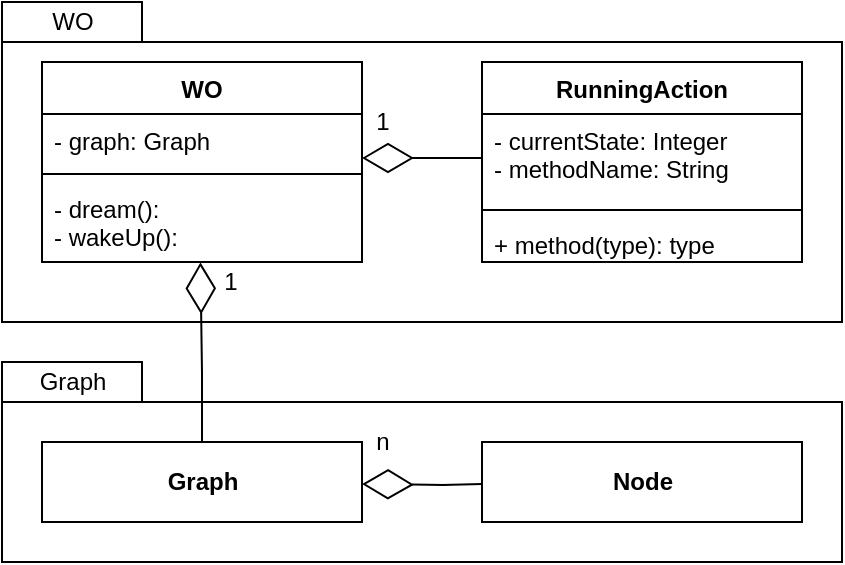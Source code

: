 <mxfile version="19.0.0" type="device"><diagram id="EdChTbSbPXIVpgnE_i2d" name="Page-1"><mxGraphModel dx="1251" dy="683" grid="1" gridSize="10" guides="1" tooltips="1" connect="1" arrows="1" fold="1" page="1" pageScale="1" pageWidth="827" pageHeight="1169" math="0" shadow="0"><root><mxCell id="0"/><mxCell id="1" parent="0"/><mxCell id="PURyV0y4dt4WnxtWhXK6-13" value="" style="shape=folder;fontStyle=1;spacingTop=10;tabWidth=70;tabHeight=20;tabPosition=left;html=1;" vertex="1" parent="1"><mxGeometry x="310" y="470" width="420" height="100" as="geometry"/></mxCell><mxCell id="PURyV0y4dt4WnxtWhXK6-5" value="" style="shape=folder;fontStyle=1;spacingTop=10;tabWidth=70;tabHeight=20;tabPosition=left;html=1;" vertex="1" parent="1"><mxGeometry x="310" y="290" width="420" height="160" as="geometry"/></mxCell><mxCell id="PURyV0y4dt4WnxtWhXK6-1" value="WO" style="swimlane;fontStyle=1;align=center;verticalAlign=top;childLayout=stackLayout;horizontal=1;startSize=26;horizontalStack=0;resizeParent=1;resizeParentMax=0;resizeLast=0;collapsible=1;marginBottom=0;" vertex="1" parent="1"><mxGeometry x="330" y="320" width="160" height="100" as="geometry"/></mxCell><mxCell id="PURyV0y4dt4WnxtWhXK6-2" value="- graph: Graph" style="text;strokeColor=none;fillColor=none;align=left;verticalAlign=top;spacingLeft=4;spacingRight=4;overflow=hidden;rotatable=0;points=[[0,0.5],[1,0.5]];portConstraint=eastwest;" vertex="1" parent="PURyV0y4dt4WnxtWhXK6-1"><mxGeometry y="26" width="160" height="26" as="geometry"/></mxCell><mxCell id="PURyV0y4dt4WnxtWhXK6-3" value="" style="line;strokeWidth=1;fillColor=none;align=left;verticalAlign=middle;spacingTop=-1;spacingLeft=3;spacingRight=3;rotatable=0;labelPosition=right;points=[];portConstraint=eastwest;" vertex="1" parent="PURyV0y4dt4WnxtWhXK6-1"><mxGeometry y="52" width="160" height="8" as="geometry"/></mxCell><mxCell id="PURyV0y4dt4WnxtWhXK6-4" value="- dream():&#10;- wakeUp():&#10;" style="text;strokeColor=none;fillColor=none;align=left;verticalAlign=top;spacingLeft=4;spacingRight=4;overflow=hidden;rotatable=0;points=[[0,0.5],[1,0.5]];portConstraint=eastwest;" vertex="1" parent="PURyV0y4dt4WnxtWhXK6-1"><mxGeometry y="60" width="160" height="40" as="geometry"/></mxCell><mxCell id="PURyV0y4dt4WnxtWhXK6-23" style="edgeStyle=orthogonalEdgeStyle;rounded=0;jumpSize=7;orthogonalLoop=1;jettySize=auto;html=1;exitX=0.5;exitY=0;exitDx=0;exitDy=0;entryX=0.495;entryY=1.005;entryDx=0;entryDy=0;entryPerimeter=0;endArrow=diamondThin;endFill=0;endSize=23;" edge="1" parent="1" source="PURyV0y4dt4WnxtWhXK6-10" target="PURyV0y4dt4WnxtWhXK6-4"><mxGeometry relative="1" as="geometry"/></mxCell><mxCell id="PURyV0y4dt4WnxtWhXK6-10" value="&lt;b&gt;Graph&lt;/b&gt;" style="html=1;" vertex="1" parent="1"><mxGeometry x="330" y="510" width="160" height="40" as="geometry"/></mxCell><mxCell id="PURyV0y4dt4WnxtWhXK6-11" value="&lt;b&gt;Node&lt;/b&gt;" style="html=1;" vertex="1" parent="1"><mxGeometry x="550" y="510" width="160" height="40" as="geometry"/></mxCell><mxCell id="PURyV0y4dt4WnxtWhXK6-14" value="Graph" style="text;html=1;align=center;verticalAlign=middle;resizable=0;points=[];autosize=1;strokeColor=none;fillColor=none;" vertex="1" parent="1"><mxGeometry x="320" y="470" width="50" height="20" as="geometry"/></mxCell><mxCell id="PURyV0y4dt4WnxtWhXK6-15" value="WO" style="text;html=1;align=center;verticalAlign=middle;resizable=0;points=[];autosize=1;strokeColor=none;fillColor=none;" vertex="1" parent="1"><mxGeometry x="325" y="290" width="40" height="20" as="geometry"/></mxCell><mxCell id="PURyV0y4dt4WnxtWhXK6-16" value="RunningAction" style="swimlane;fontStyle=1;align=center;verticalAlign=top;childLayout=stackLayout;horizontal=1;startSize=26;horizontalStack=0;resizeParent=1;resizeParentMax=0;resizeLast=0;collapsible=1;marginBottom=0;" vertex="1" parent="1"><mxGeometry x="550" y="320" width="160" height="100" as="geometry"/></mxCell><mxCell id="PURyV0y4dt4WnxtWhXK6-17" value="- currentState: Integer&#10;- methodName: String" style="text;strokeColor=none;fillColor=none;align=left;verticalAlign=top;spacingLeft=4;spacingRight=4;overflow=hidden;rotatable=0;points=[[0,0.5],[1,0.5]];portConstraint=eastwest;" vertex="1" parent="PURyV0y4dt4WnxtWhXK6-16"><mxGeometry y="26" width="160" height="44" as="geometry"/></mxCell><mxCell id="PURyV0y4dt4WnxtWhXK6-18" value="" style="line;strokeWidth=1;fillColor=none;align=left;verticalAlign=middle;spacingTop=-1;spacingLeft=3;spacingRight=3;rotatable=0;labelPosition=right;points=[];portConstraint=eastwest;" vertex="1" parent="PURyV0y4dt4WnxtWhXK6-16"><mxGeometry y="70" width="160" height="8" as="geometry"/></mxCell><mxCell id="PURyV0y4dt4WnxtWhXK6-19" value="+ method(type): type" style="text;strokeColor=none;fillColor=none;align=left;verticalAlign=top;spacingLeft=4;spacingRight=4;overflow=hidden;rotatable=0;points=[[0,0.5],[1,0.5]];portConstraint=eastwest;" vertex="1" parent="PURyV0y4dt4WnxtWhXK6-16"><mxGeometry y="78" width="160" height="22" as="geometry"/></mxCell><mxCell id="PURyV0y4dt4WnxtWhXK6-20" style="edgeStyle=orthogonalEdgeStyle;rounded=0;orthogonalLoop=1;jettySize=auto;html=1;exitX=0;exitY=0.5;exitDx=0;exitDy=0;endArrow=diamondThin;endFill=0;jumpSize=7;endSize=23;" edge="1" parent="1" source="PURyV0y4dt4WnxtWhXK6-17"><mxGeometry relative="1" as="geometry"><mxPoint x="490" y="368" as="targetPoint"/></mxGeometry></mxCell><mxCell id="PURyV0y4dt4WnxtWhXK6-21" style="edgeStyle=orthogonalEdgeStyle;rounded=0;orthogonalLoop=1;jettySize=auto;html=1;exitX=0;exitY=0.5;exitDx=0;exitDy=0;endArrow=diamondThin;endFill=0;jumpSize=7;endSize=23;" edge="1" parent="1"><mxGeometry relative="1" as="geometry"><mxPoint x="550" y="531" as="sourcePoint"/><mxPoint x="490" y="531" as="targetPoint"/></mxGeometry></mxCell><mxCell id="PURyV0y4dt4WnxtWhXK6-22" value="1" style="text;html=1;align=center;verticalAlign=middle;resizable=0;points=[];autosize=1;strokeColor=none;fillColor=none;" vertex="1" parent="1"><mxGeometry x="490" y="340" width="20" height="20" as="geometry"/></mxCell><mxCell id="PURyV0y4dt4WnxtWhXK6-24" value="1" style="text;html=1;align=center;verticalAlign=middle;resizable=0;points=[];autosize=1;strokeColor=none;fillColor=none;" vertex="1" parent="1"><mxGeometry x="414" y="420" width="20" height="20" as="geometry"/></mxCell><mxCell id="PURyV0y4dt4WnxtWhXK6-25" value="n" style="text;html=1;align=center;verticalAlign=middle;resizable=0;points=[];autosize=1;strokeColor=none;fillColor=none;" vertex="1" parent="1"><mxGeometry x="490" y="500" width="20" height="20" as="geometry"/></mxCell></root></mxGraphModel></diagram></mxfile>
